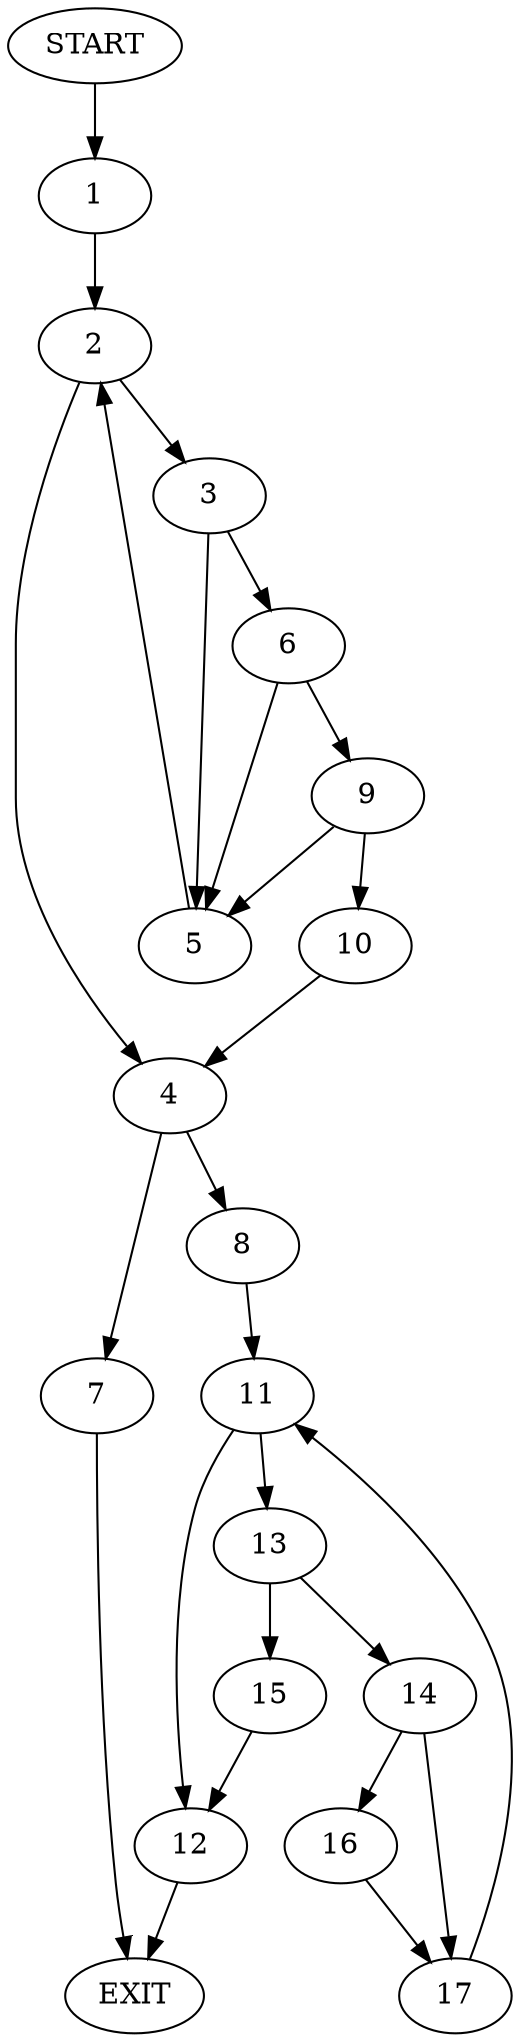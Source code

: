 digraph {
0 [label="START"]
18 [label="EXIT"]
0 -> 1
1 -> 2
2 -> 3
2 -> 4
3 -> 5
3 -> 6
4 -> 7
4 -> 8
6 -> 9
6 -> 5
5 -> 2
9 -> 10
9 -> 5
10 -> 4
8 -> 11
7 -> 18
11 -> 12
11 -> 13
13 -> 14
13 -> 15
12 -> 18
15 -> 12
14 -> 16
14 -> 17
17 -> 11
16 -> 17
}
